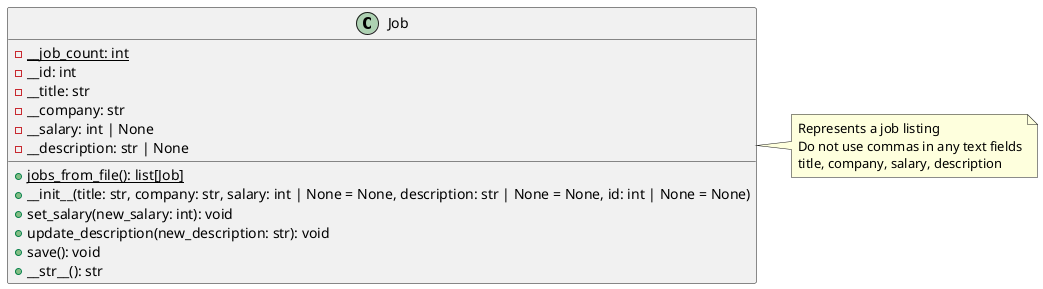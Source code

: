 @startuml Job

class Job {
    - {static} __job_count: int
    - __id: int
    - __title: str
    - __company: str
    - __salary: int | None
    - __description: str | None
    
    + {static} jobs_from_file(): list[Job]
    + __init__(title: str, company: str, salary: int | None = None, description: str | None = None, id: int | None = None)
    + set_salary(new_salary: int): void
    + update_description(new_description: str): void
    + save(): void
    + __str__(): str
}

note right of Job
  Represents a job listing
  Do not use commas in any text fields
  title, company, salary, description
end note

@enduml